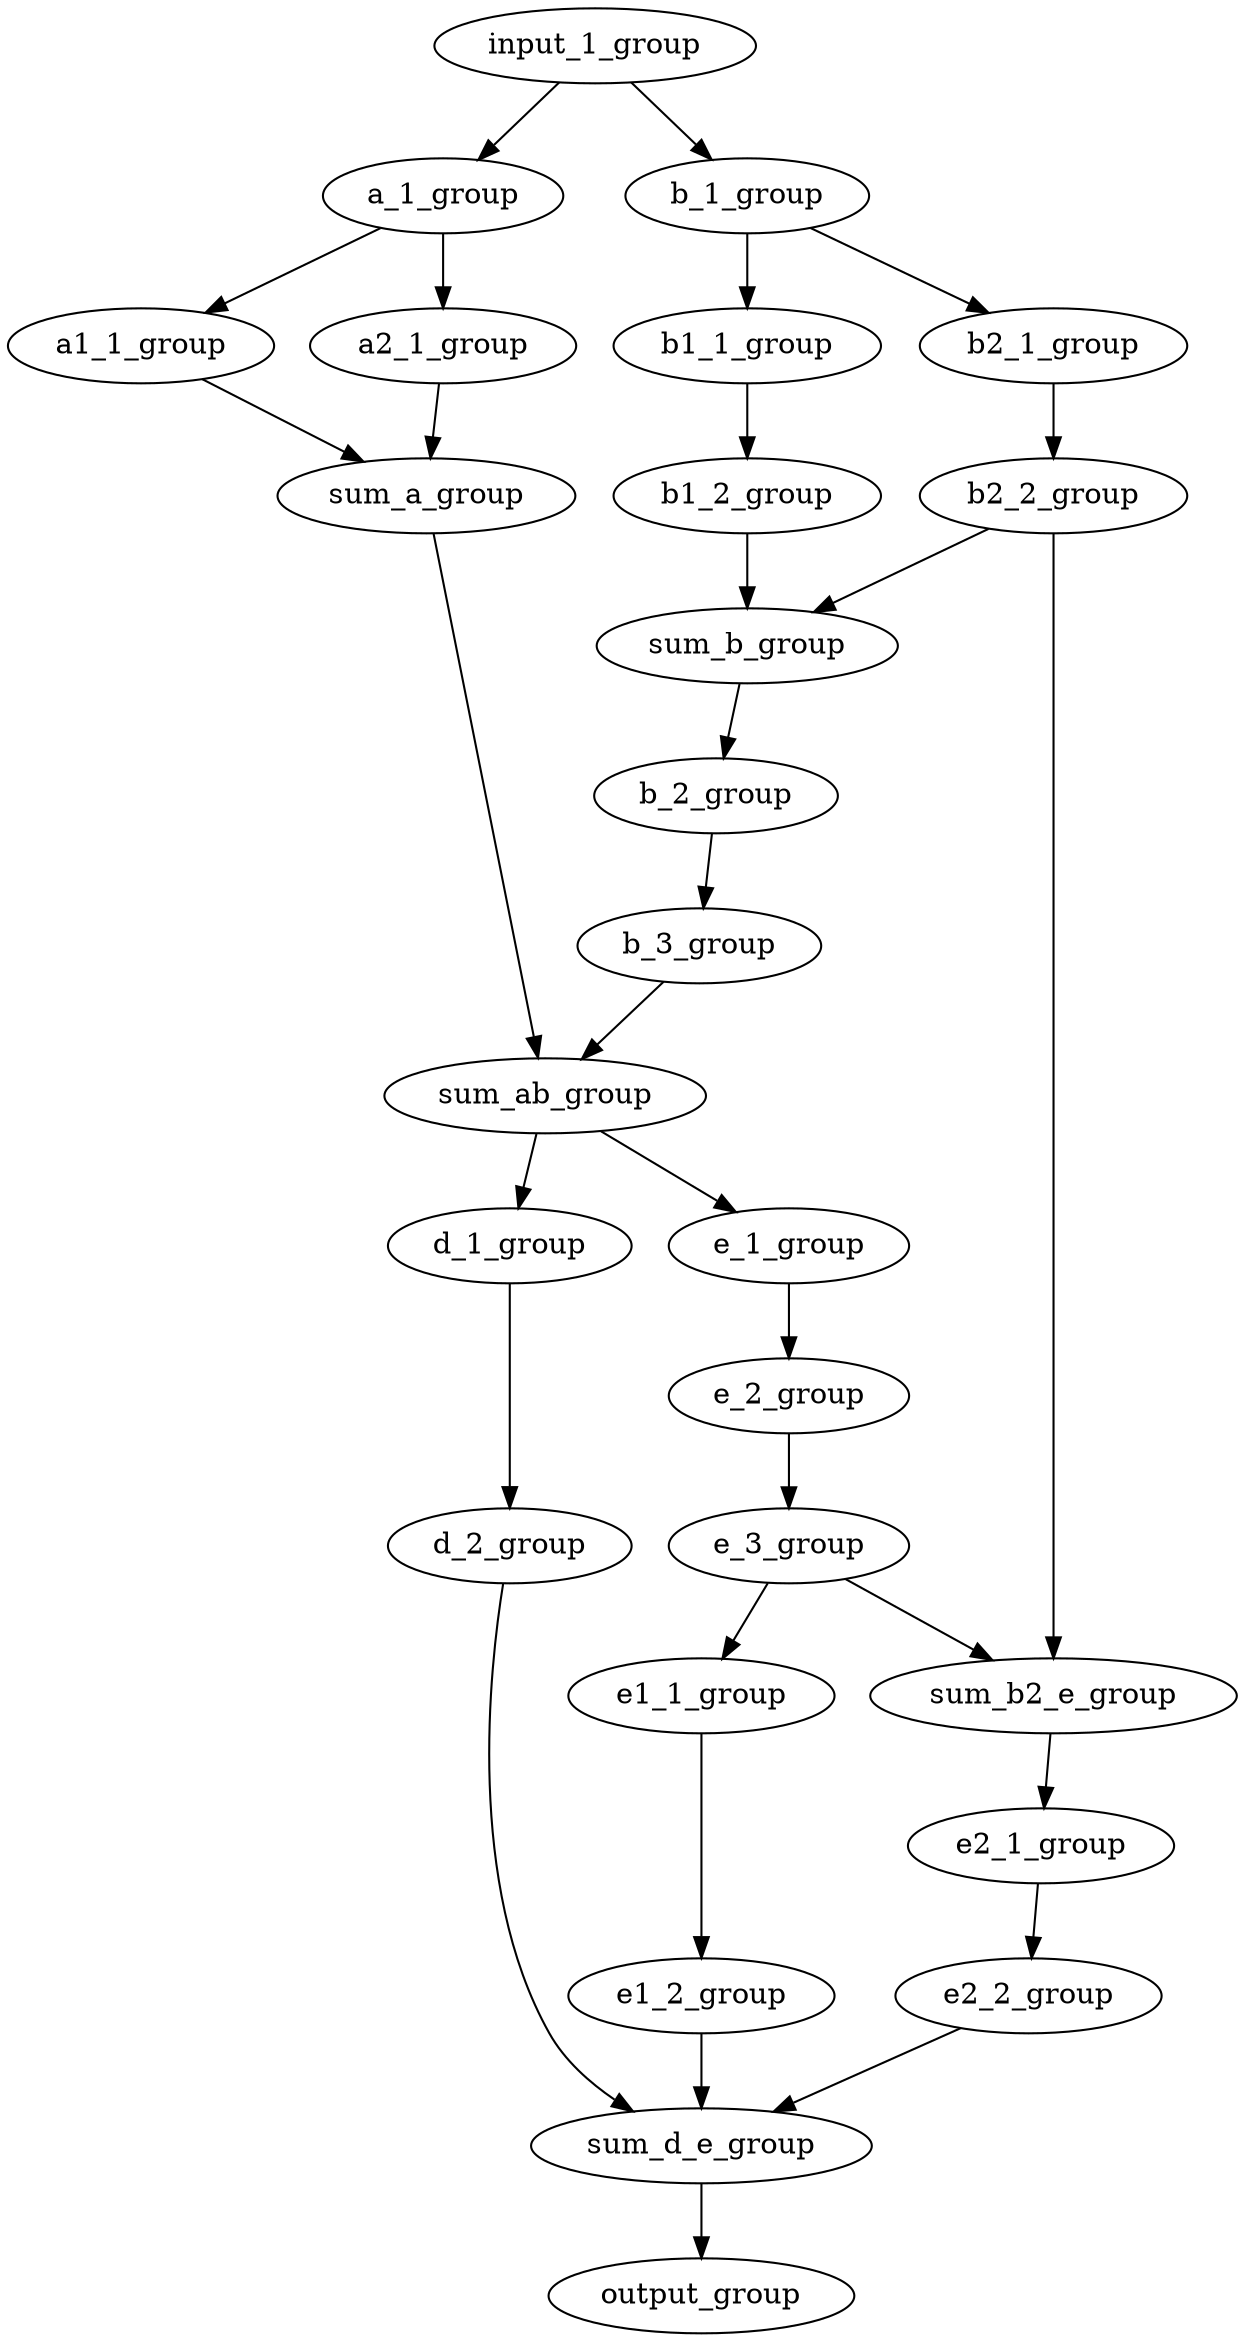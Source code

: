 strict digraph "" {
	input_1_group -> b_1_group;
	input_1_group -> a_1_group;
	b_1_group -> b1_1_group;
	b_1_group -> b2_1_group;
	a_1_group -> a1_1_group;
	a_1_group -> a2_1_group;
	b1_1_group -> b1_2_group;
	b2_1_group -> b2_2_group;
	a1_1_group -> sum_a_group;
	a2_1_group -> sum_a_group;
	sum_a_group -> sum_ab_group;
	b1_2_group -> sum_b_group;
	b2_2_group -> sum_b_group;
	b2_2_group -> sum_b2_e_group;
	sum_ab_group -> e_1_group;
	sum_ab_group -> d_1_group;
	sum_b_group -> b_2_group;
	sum_b2_e_group -> e2_1_group;
	e_1_group -> e_2_group;
	d_1_group -> d_2_group;
	b_2_group -> b_3_group;
	e2_1_group -> e2_2_group;
	e_2_group -> e_3_group;
	d_2_group -> sum_d_e_group;
	b_3_group -> sum_ab_group;
	e2_2_group -> sum_d_e_group;
	sum_d_e_group -> output_group;
	e_3_group -> sum_b2_e_group;
	e_3_group -> e1_1_group;
	e1_1_group -> e1_2_group;
	e1_2_group -> sum_d_e_group;
}
